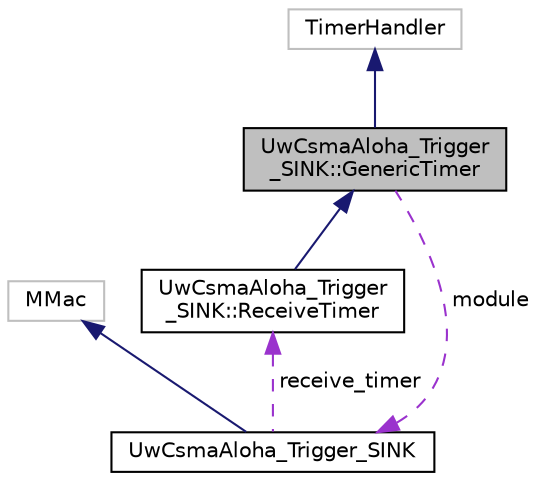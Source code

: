 digraph "UwCsmaAloha_Trigger_SINK::GenericTimer"
{
 // LATEX_PDF_SIZE
  edge [fontname="Helvetica",fontsize="10",labelfontname="Helvetica",labelfontsize="10"];
  node [fontname="Helvetica",fontsize="10",shape=record];
  Node1 [label="UwCsmaAloha_Trigger\l_SINK::GenericTimer",height=0.2,width=0.4,color="black", fillcolor="grey75", style="filled", fontcolor="black",tooltip="Class that describes the timers in the node."];
  Node2 -> Node1 [dir="back",color="midnightblue",fontsize="10",style="solid",fontname="Helvetica"];
  Node2 [label="TimerHandler",height=0.2,width=0.4,color="grey75", fillcolor="white", style="filled",tooltip=" "];
  Node3 -> Node1 [dir="back",color="darkorchid3",fontsize="10",style="dashed",label=" module" ,fontname="Helvetica"];
  Node3 [label="UwCsmaAloha_Trigger_SINK",height=0.2,width=0.4,color="black", fillcolor="white", style="filled",URL="$classUwCsmaAloha__Trigger__SINK.html",tooltip="Class that describes a UwCsmaAloha_Trigger_SINK module."];
  Node4 -> Node3 [dir="back",color="midnightblue",fontsize="10",style="solid",fontname="Helvetica"];
  Node4 [label="MMac",height=0.2,width=0.4,color="grey75", fillcolor="white", style="filled",tooltip=" "];
  Node5 -> Node3 [dir="back",color="darkorchid3",fontsize="10",style="dashed",label=" receive_timer" ,fontname="Helvetica"];
  Node5 [label="UwCsmaAloha_Trigger\l_SINK::ReceiveTimer",height=0.2,width=0.4,color="black", fillcolor="white", style="filled",URL="$classUwCsmaAloha__Trigger__SINK_1_1ReceiveTimer.html",tooltip="Class used to handle the timer of the reception period."];
  Node1 -> Node5 [dir="back",color="midnightblue",fontsize="10",style="solid",fontname="Helvetica"];
}
